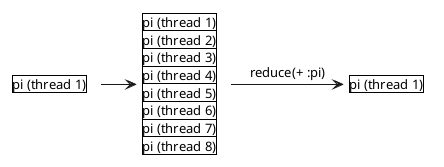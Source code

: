 @startuml
<style>
note {
    backgroundcolor white
    shadowing 0
    linecolor transparent
}
</style>


note as pi
    |pi (thread 1)|
end note

note as t1
    |pi (thread 1)|
    |pi (thread 2)|
    |pi (thread 3)|
    |pi (thread 4)|
    |pi (thread 5)|
    |pi (thread 6)|
    |pi (thread 7)|
    |pi (thread 8)|
end note

note as pi2
    |pi (thread 1)|
end note

pi -r-> t1
t1 -r-> pi2: reduce(+ :pi)

@enduml